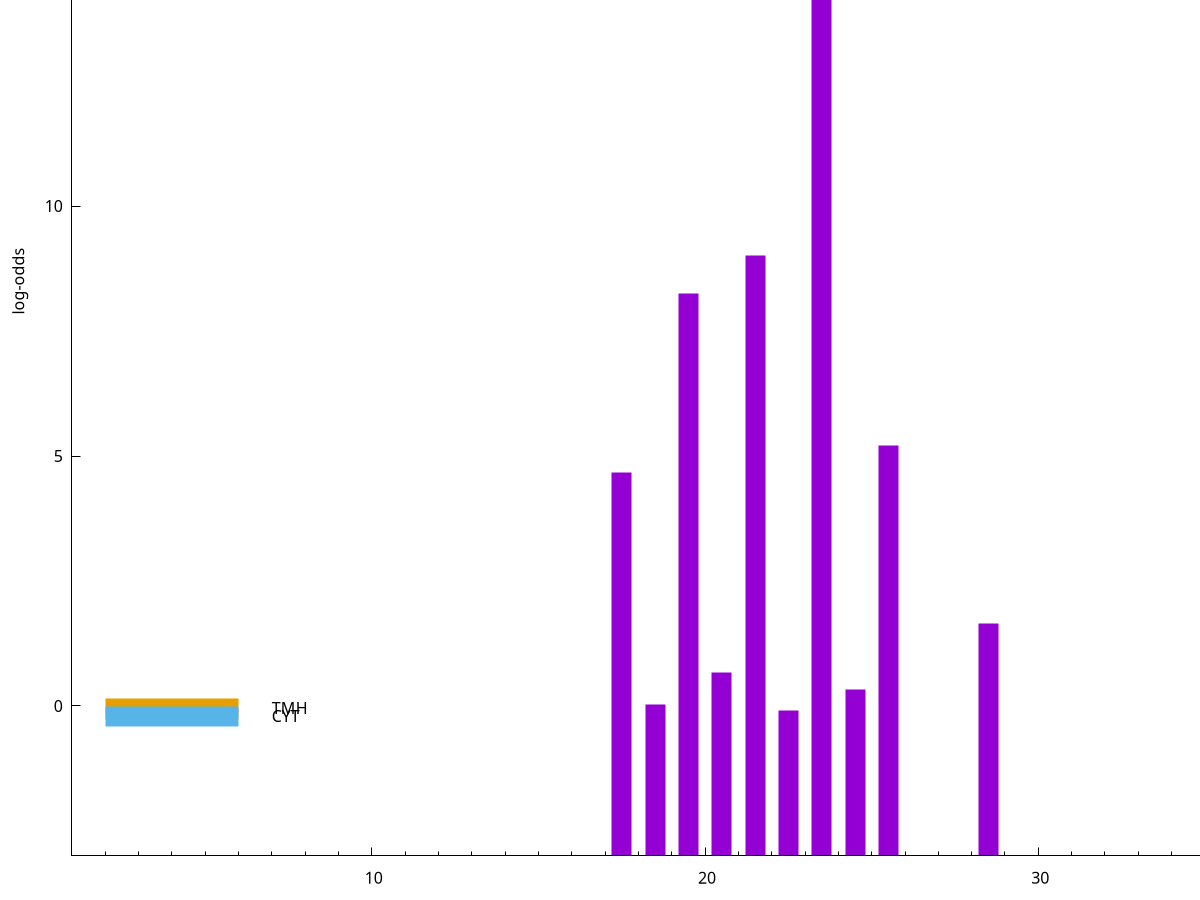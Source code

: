 set title "LipoP predictions for SRR4017833.gff"
set size 2., 1.4
set xrange [1:70] 
set mxtics 10
set yrange [-3:20]
set y2range [0:23]
set ylabel "log-odds"
set term postscript eps color solid "Helvetica" 30
set output "SRR4017833.gff97.eps"
set arrow from 2,17.4818 to 6,17.4818 nohead lt 1 lw 20
set label "SpI" at 7,17.4818
set arrow from 2,-0.0418011 to 6,-0.0418011 nohead lt 4 lw 20
set label "TMH" at 7,-0.0418011
set arrow from 2,-0.200913 to 6,-0.200913 nohead lt 3 lw 20
set label "CYT" at 7,-0.200913
set arrow from 2,17.4818 to 6,17.4818 nohead lt 1 lw 20
set label "SpI" at 7,17.4818
# NOTE: The scores below are the log-odds scores with the threshold
# NOTE: subtracted (a hack to make gnuplot make the histogram all
# NOTE: look nice).
plot "-" axes x1y2 title "" with impulses lt 1 lw 20
23.500000 20.474700
21.500000 12.015960
19.500000 11.254670
25.500000 8.218130
17.500000 7.670320
28.500000 4.643790
20.500000 3.666051
24.500000 3.326834
18.500000 3.028570
22.500000 2.913775
e
exit

